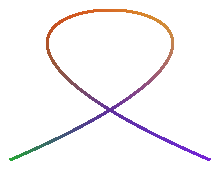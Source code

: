 size(100);
guide g=(0,0)..controls(70,30) and (-40,30)..(30,0);
latticeshade(g,stroke=true,linewidth(10),
	     new pen[][] {{red,orange,yellow},{green,blue,purple}});
